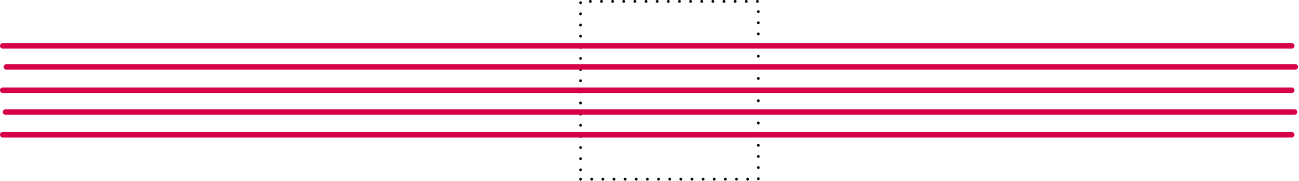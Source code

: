 <?xml version="1.0"?>
<!DOCTYPE ipe SYSTEM "ipe.dtd">
<ipe version="70206" creator="Ipe 7.2.9">
<info created="D:20180228115817" modified="D:20190415135753"/>
<ipestyle name="bettinacolors">
<color name="Bettina blue" value="0 0.4 0.796"/>
<color name="Bettina green" value="0.282 0.557 0"/>
<color name="Bettina yellow" value="1 0.604 0"/>
<color name="Bettina red" value="0.836 0 0.289"/>
</ipestyle>
<ipestyle name="tuecolors">
<color name="TUe red" value="0.967 0.192 0.192"/>
<color name="TUe cyan" value="0 0.635 0.871"/>
<color name="TUe blue" value="0 0.4 0.8"/>
<color name="TUe green" value="0.518 0.824 0"/>
<color name="TUe orange" value="1 0.604 0"/>
<color name="TUe darkred" value="0.839 0 0.29"/>
<color name="TUe darkpink" value="0.839 0 0.482"/>
<color name="TUe purple" value="0.678 0.125 0.678"/>
<color name="TUe darkblue" value="0.063 0.063 0.451"/>
<color name="TUe yellow" value="1 0.867 0"/>
<color name="TUe lime" value="0.808 0.875 0"/>
<color name="TUe aqua" value="0 0.675 0.51"/>
<color name="TUe marine" value="0 0.573 0.71"/>
</ipestyle>
<ipestyle name="extendedcolors">
<color name="CB light blue" value="0.651 0.807 0.89"/>
<color name="CB dark blue" value="0.121 0.47 0.705"/>
<color name="CB light green" value="0.698 0.874 0.541"/>
<color name="CB dark green" value="0.2 0.627 0.172"/>
<color name="CB light red" value="0.984 0.603 0.6"/>
<color name="CB dark red" value="0.89 0.102 0.109"/>
<color name="CB light orange" value="0.992 0.749 0.435"/>
<color name="CB dark orange" value="1 0.498 0"/>
<color name="CB light purple" value="0.792 0.698 0.839"/>
<color name="CB dark purple" value="0.415 0.239 0.603"/>
<color name="CB yellow" value="1 1 0.6"/>
<color name="CB brown" value="0.694 0.349 0.157"/>
<color name="CART 1" value="0.145 0.737 0.612"/>
<color name="CART 2" value="0.533 0.78 0.396"/>
<color name="CART 3" value="0.561 0.737 0.757"/>
<color name="CART 4" value="0.604 0.839 0.741"/>
<color name="CART 5" value="0.706 0.592 0.506"/>
<color name="CART 6" value="0.733 0.718 0.349"/>
<color name="CART 7" value="0.831 0.878 0.353"/>
<color name="CART 8" value="0.835 0.725 0.541"/>
<color name="CART 9" value="0.867 0.529 0.475"/>
<color name="CART 10" value="0.996 0.965 0.608"/>
<color name="CART 11" value="0.996 0.859 0.706"/>
<color name="CART 12" value="0.98 0.714 0.58"/>
<color name="CART 13" value="1 0.8 0.302"/>
<color name="Gray 0.0" value="0"/>
<color name="Gray 0.1" value="0.1"/>
<color name="Gray 0.2" value="0.2"/>
<color name="Gray 0.3" value="0.3"/>
<color name="Gray 0.4" value="0.4"/>
<color name="Gray 0.5" value="0.5"/>
<color name="Gray 0.6" value="0.6"/>
<color name="Gray 0.7" value="0.7"/>
<color name="Gray 0.8" value="0.8"/>
<color name="Gray 0.9" value="0.9"/>
<color name="Gray 1.0" value="1"/>
<dashstyle name="W dashed normal" value="[1 1.7] 0"/>
<dashstyle name="W dashed heavier" value="[2 3] 0"/>
<dashstyle name="W dashed fat" value="[3 5.1] 0"/>
<dashstyle name="W dashed ultrafat" value="[5 8.5] 0"/>
<dashstyle name="W dot normal" value="[0.01 0.8] 0"/>
<dashstyle name="W dot heavier" value="[0.01 1.6] 0"/>
<dashstyle name="W dot fat" value="[0.01 2.4] 0"/>
<dashstyle name="W dot ultrafat" value="[0.01 4] 0"/>
</ipestyle>
<ipestyle name="grids">
<gridsize name="1 pt" value="1"/>
<gridsize name="2 pts" value="2"/>
<gridsize name="4 pts" value="4"/>
<gridsize name="8 pts (~3 mm)" value="8"/>
<gridsize name="16 pts (~6 mm)" value="16"/>
<gridsize name="32 pts (~12 mm)" value="32"/>
<gridsize name="10 pts (~3.5 mm)" value="10"/>
<gridsize name="20 pts (~7 mm)" value="20"/>
<gridsize name="14 pts (~5 mm)" value="14"/>
<gridsize name="28 pts (~10 mm)" value="28"/>
<gridsize name="56 pts (~20 mm)" value="56"/>
<anglesize name="90 deg" value="90"/>
<anglesize name="60 deg" value="60"/>
<anglesize name="45 deg" value="45"/>
<anglesize name="30 deg" value="30"/>
<anglesize name="22.5 deg" value="22.5"/>
<anglesize name="10 deg" value="10"/>
<anglesize name="5 deg" value="5"/>
</ipestyle>
<ipestyle name="sizes">
<pen name="heavier" value="0.8"/>
<pen name="fat" value="1.2"/>
<pen name="ultrafat" value="2"/>
<pen name="1" value="1"/>
<pen name="2" value="2"/>
<pen name="3" value="3"/>
<pen name="4" value="4"/>
<pen name="5" value="5"/>
<pen name="6" value="6"/>
<pen name="7" value="7"/>
<pen name="8" value="8"/>
<pen name="9" value="9"/>
<pen name="10" value="10"/>
<symbolsize name="large" value="5"/>
<symbolsize name="1" value="1"/>
<symbolsize name="2" value="2"/>
<symbolsize name="3" value="3"/>
<symbolsize name="4" value="4"/>
<symbolsize name="5" value="5"/>
<symbolsize name="6" value="6"/>
<symbolsize name="7" value="7"/>
<symbolsize name="8" value="8"/>
<symbolsize name="9" value="9"/>
<symbolsize name="10" value="10"/>
<symbolsize name="small" value="2"/>
<symbolsize name="tiny" value="1.1"/>
<arrowsize name="large" value="10"/>
<arrowsize name="small" value="5"/>
<arrowsize name="tiny" value="3"/>
</ipestyle>
<ipestyle name="text">
<textsize name="large" value="\large"/>
<textsize name="small" value="\small"/>
<textsize name="tiny" value="\tiny"/>
<textsize name="Large" value="\Large"/>
<textsize name="LARGE" value="\LARGE"/>
<textsize name="huge" value="\huge"/>
<textsize name="Huge" value="\Huge"/>
<textsize name="footnote" value="\footnotesize"/>
<textstyle name="center" begin="\begin{center}" end="\end{center}"/>
<textstyle name="itemize" begin="\begin{itemize}" end="\end{itemize}"/>
<textstyle name="item" begin="\begin{itemize}\item{}" end="\end{itemize}"/>
</ipestyle>
<ipestyle name="transparency">
<opacity name="10%" value="0.1"/>
<opacity name="20%" value="0.2"/>
<opacity name="30%" value="0.3"/>
<opacity name="40%" value="0.4"/>
<opacity name="50%" value="0.5"/>
<opacity name="60%" value="0.6"/>
<opacity name="70%" value="0.7"/>
<opacity name="80%" value="0.8"/>
<opacity name="90%" value="0.9"/>
</ipestyle>
<ipestyle name="trimmed">
<symbol name="arrow/arc(spx)">
<path stroke="sym-stroke" fill="sym-stroke" pen="sym-pen">
0 0 m
-1 0.333 l
-1 -0.333 l
h
</path>
</symbol>
<symbol name="arrow/farc(spx)">
<path stroke="sym-stroke" fill="white" pen="sym-pen">
0 0 m
-1 0.333 l
-1 -0.333 l
h
</path>
</symbol>
<symbol name="arrow/ptarc(spx)">
<path stroke="sym-stroke" fill="sym-stroke" pen="sym-pen">
0 0 m
-1 0.333 l
-0.8 0 l
-1 -0.333 l
h
</path>
</symbol>
<symbol name="arrow/fptarc(spx)">
<path stroke="sym-stroke" fill="white" pen="sym-pen">
0 0 m
-1 0.333 l
-0.8 0 l
-1 -0.333 l
h
</path>
</symbol>
<symbol name="mark/circle(sx)" transformations="translations">
<path fill="sym-stroke">
0.6 0 0 0.6 0 0 e
0.4 0 0 0.4 0 0 e
</path>
</symbol>
<symbol name="mark/disk(sx)" transformations="translations">
<path fill="sym-stroke">
0.6 0 0 0.6 0 0 e
</path>
</symbol>
<symbol name="mark/fdisk(sfx)" transformations="translations">
<group>
<path fill="sym-fill">
0.5 0 0 0.5 0 0 e
</path>
<path fill="sym-stroke" fillrule="eofill">
0.6 0 0 0.6 0 0 e
0.4 0 0 0.4 0 0 e
</path>
</group>
</symbol>
<symbol name="mark/box(sx)" transformations="translations">
<path fill="sym-stroke" fillrule="eofill">
-0.6 -0.6 m
0.6 -0.6 l
0.6 0.6 l
-0.6 0.6 l
h
-0.4 -0.4 m
0.4 -0.4 l
0.4 0.4 l
-0.4 0.4 l
h
</path>
</symbol>
<symbol name="mark/square(sx)" transformations="translations">
<path fill="sym-stroke">
-0.6 -0.6 m
0.6 -0.6 l
0.6 0.6 l
-0.6 0.6 l
h
</path>
</symbol>
<symbol name="mark/fsquare(sfx)" transformations="translations">
<group>
<path fill="sym-fill">
-0.5 -0.5 m
0.5 -0.5 l
0.5 0.5 l
-0.5 0.5 l
h
</path>
<path fill="sym-stroke" fillrule="eofill">
-0.6 -0.6 m
0.6 -0.6 l
0.6 0.6 l
-0.6 0.6 l
h
-0.4 -0.4 m
0.4 -0.4 l
0.4 0.4 l
-0.4 0.4 l
h
</path>
</group>
</symbol>
<symbol name="mark/cross(sx)" transformations="translations">
<group>
<path fill="sym-stroke">
-0.43 -0.57 m
0.57 0.43 l
0.43 0.57 l
-0.57 -0.43 l
h
</path>
<path fill="sym-stroke">
-0.43 0.57 m
0.57 -0.43 l
0.43 -0.57 l
-0.57 0.43 l
h
</path>
</group>
</symbol>
<symbol name="arrow/fnormal(spx)">
<path stroke="sym-stroke" fill="white" pen="sym-pen">
0 0 m
-1 0.333 l
-1 -0.333 l
h
</path>
</symbol>
<symbol name="arrow/pointed(spx)">
<path stroke="sym-stroke" fill="sym-stroke" pen="sym-pen">
0 0 m
-1 0.333 l
-0.8 0 l
-1 -0.333 l
h
</path>
</symbol>
<symbol name="arrow/fpointed(spx)">
<path stroke="sym-stroke" fill="white" pen="sym-pen">
0 0 m
-1 0.333 l
-0.8 0 l
-1 -0.333 l
h
</path>
</symbol>
<symbol name="arrow/linear(spx)">
<path stroke="sym-stroke" pen="sym-pen">
-1 0.333 m
0 0 l
-1 -0.333 l
</path>
</symbol>
<symbol name="arrow/fdouble(spx)">
<path stroke="sym-stroke" fill="white" pen="sym-pen">
0 0 m
-1 0.333 l
-1 -0.333 l
h
-1 0 m
-2 0.333 l
-2 -0.333 l
h
</path>
</symbol>
<symbol name="arrow/double(spx)">
<path stroke="sym-stroke" fill="sym-stroke" pen="sym-pen">
0 0 m
-1 0.333 l
-1 -0.333 l
h
-1 0 m
-2 0.333 l
-2 -0.333 l
h
</path>
</symbol>
<tiling name="falling" angle="-60" step="4" width="1"/>
<tiling name="rising" angle="30" step="4" width="1"/>
</ipestyle>
<page>
<layer name="alpha"/>
<view layers="alpha" active="alpha"/>
<path layer="alpha" matrix="0 1 -1 0 1040 528" stroke="black" dash="W dot ultrafat" pen="1" cap="1" join="1">
192 768 m
192 704 l
256 704 l
256 768 l
h
</path>
<path matrix="0 1 -1 0 1040 528" stroke="Bettina red" pen="2" cap="1" join="1">
208 976 m
208 512 l
</path>
<path matrix="0 1 -1 0 1040 544" stroke="Bettina red" pen="2" cap="1" join="1">
208 976 m
208 512 l
</path>
<path matrix="0 1 -1 0 1040 528" stroke="Bettina red" pen="2" cap="1" join="1">
240 512 m
240 976 l
</path>
<path matrix="0 1 -1 0 1041.32 520.417" stroke="Bettina red" pen="2" cap="1" join="1">
240 512 m
240 976 l
</path>
<path matrix="0 1 -1 0 1041.01 504.173" stroke="Bettina red" pen="2" cap="1" join="1">
240 512 m
240 976 l
</path>
</page>
</ipe>
